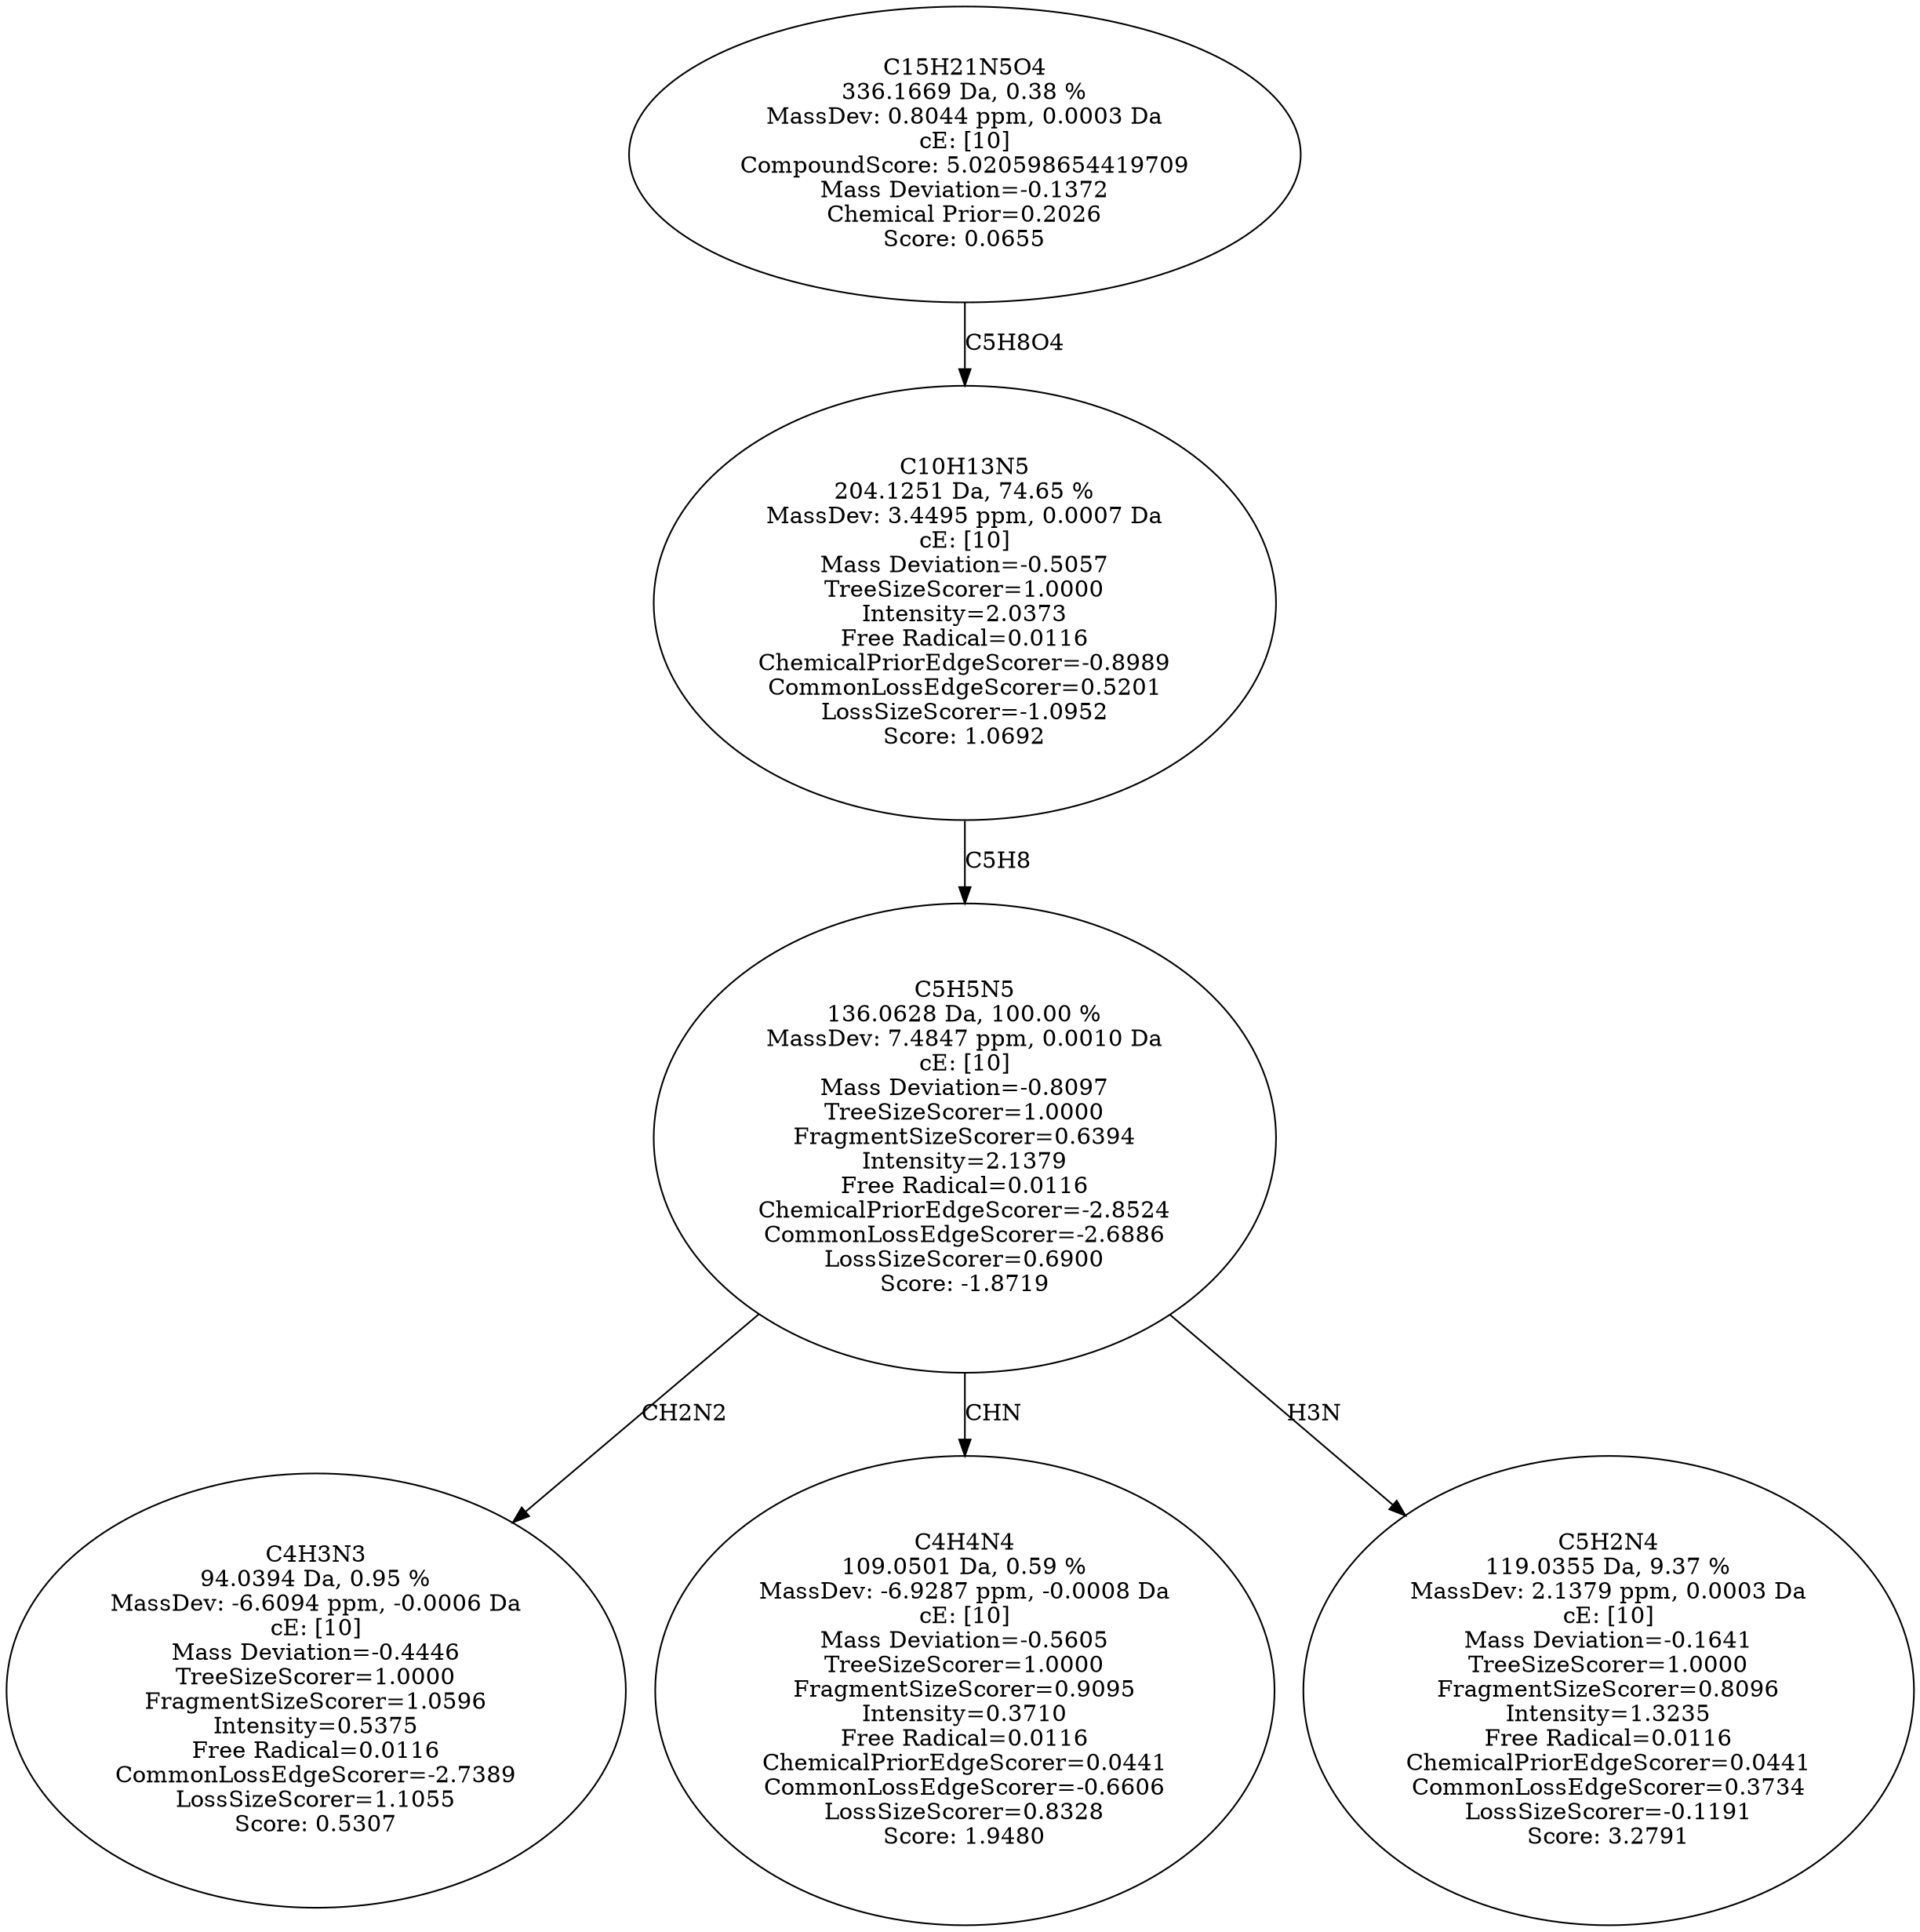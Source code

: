 strict digraph {
v1 [label="C4H3N3\n94.0394 Da, 0.95 %\nMassDev: -6.6094 ppm, -0.0006 Da\ncE: [10]\nMass Deviation=-0.4446\nTreeSizeScorer=1.0000\nFragmentSizeScorer=1.0596\nIntensity=0.5375\nFree Radical=0.0116\nCommonLossEdgeScorer=-2.7389\nLossSizeScorer=1.1055\nScore: 0.5307"];
v2 [label="C4H4N4\n109.0501 Da, 0.59 %\nMassDev: -6.9287 ppm, -0.0008 Da\ncE: [10]\nMass Deviation=-0.5605\nTreeSizeScorer=1.0000\nFragmentSizeScorer=0.9095\nIntensity=0.3710\nFree Radical=0.0116\nChemicalPriorEdgeScorer=0.0441\nCommonLossEdgeScorer=-0.6606\nLossSizeScorer=0.8328\nScore: 1.9480"];
v3 [label="C5H2N4\n119.0355 Da, 9.37 %\nMassDev: 2.1379 ppm, 0.0003 Da\ncE: [10]\nMass Deviation=-0.1641\nTreeSizeScorer=1.0000\nFragmentSizeScorer=0.8096\nIntensity=1.3235\nFree Radical=0.0116\nChemicalPriorEdgeScorer=0.0441\nCommonLossEdgeScorer=0.3734\nLossSizeScorer=-0.1191\nScore: 3.2791"];
v4 [label="C5H5N5\n136.0628 Da, 100.00 %\nMassDev: 7.4847 ppm, 0.0010 Da\ncE: [10]\nMass Deviation=-0.8097\nTreeSizeScorer=1.0000\nFragmentSizeScorer=0.6394\nIntensity=2.1379\nFree Radical=0.0116\nChemicalPriorEdgeScorer=-2.8524\nCommonLossEdgeScorer=-2.6886\nLossSizeScorer=0.6900\nScore: -1.8719"];
v5 [label="C10H13N5\n204.1251 Da, 74.65 %\nMassDev: 3.4495 ppm, 0.0007 Da\ncE: [10]\nMass Deviation=-0.5057\nTreeSizeScorer=1.0000\nIntensity=2.0373\nFree Radical=0.0116\nChemicalPriorEdgeScorer=-0.8989\nCommonLossEdgeScorer=0.5201\nLossSizeScorer=-1.0952\nScore: 1.0692"];
v6 [label="C15H21N5O4\n336.1669 Da, 0.38 %\nMassDev: 0.8044 ppm, 0.0003 Da\ncE: [10]\nCompoundScore: 5.020598654419709\nMass Deviation=-0.1372\nChemical Prior=0.2026\nScore: 0.0655"];
v4 -> v1 [label="CH2N2"];
v4 -> v2 [label="CHN"];
v4 -> v3 [label="H3N"];
v5 -> v4 [label="C5H8"];
v6 -> v5 [label="C5H8O4"];
}